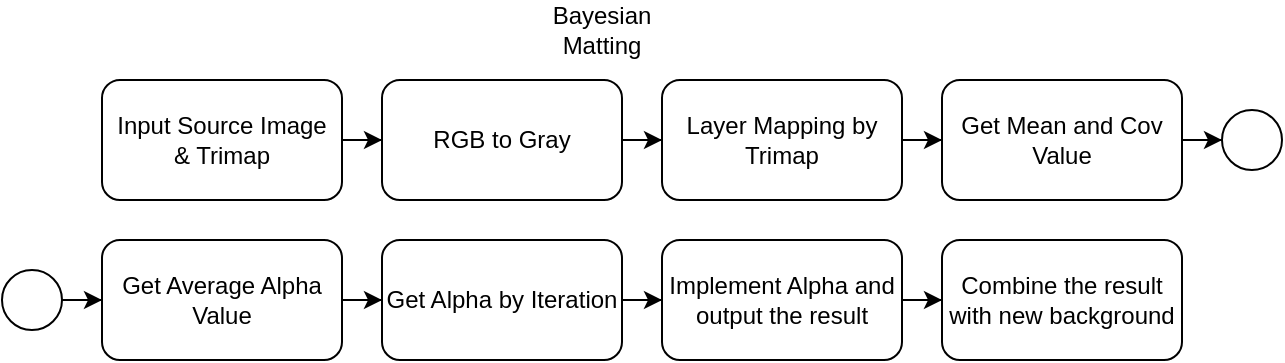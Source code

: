 <mxfile version="23.0.2" type="device">
  <diagram name="Page-1" id="ITodtTxIqVRZnq8VY8wf">
    <mxGraphModel dx="1364" dy="843" grid="1" gridSize="10" guides="1" tooltips="1" connect="1" arrows="1" fold="1" page="1" pageScale="1" pageWidth="1169" pageHeight="827" math="0" shadow="0">
      <root>
        <mxCell id="0" />
        <mxCell id="1" parent="0" />
        <mxCell id="-U5HOGxHpVtVUeScQTUd-23" value="" style="edgeStyle=orthogonalEdgeStyle;rounded=0;orthogonalLoop=1;jettySize=auto;html=1;" parent="1" source="-U5HOGxHpVtVUeScQTUd-1" target="-U5HOGxHpVtVUeScQTUd-2" edge="1">
          <mxGeometry relative="1" as="geometry" />
        </mxCell>
        <mxCell id="-U5HOGxHpVtVUeScQTUd-1" value="Input Source Image&lt;br&gt;&amp;amp; Trimap" style="rounded=1;whiteSpace=wrap;html=1;" parent="1" vertex="1">
          <mxGeometry x="120" y="40" width="120" height="60" as="geometry" />
        </mxCell>
        <mxCell id="-U5HOGxHpVtVUeScQTUd-24" value="" style="edgeStyle=orthogonalEdgeStyle;rounded=0;orthogonalLoop=1;jettySize=auto;html=1;" parent="1" source="-U5HOGxHpVtVUeScQTUd-2" target="-U5HOGxHpVtVUeScQTUd-4" edge="1">
          <mxGeometry relative="1" as="geometry" />
        </mxCell>
        <mxCell id="-U5HOGxHpVtVUeScQTUd-2" value="RGB to Gray" style="rounded=1;whiteSpace=wrap;html=1;" parent="1" vertex="1">
          <mxGeometry x="260" y="40" width="120" height="60" as="geometry" />
        </mxCell>
        <mxCell id="-U5HOGxHpVtVUeScQTUd-25" value="" style="edgeStyle=orthogonalEdgeStyle;rounded=0;orthogonalLoop=1;jettySize=auto;html=1;" parent="1" source="-U5HOGxHpVtVUeScQTUd-4" target="-U5HOGxHpVtVUeScQTUd-5" edge="1">
          <mxGeometry relative="1" as="geometry" />
        </mxCell>
        <mxCell id="-U5HOGxHpVtVUeScQTUd-4" value="Layer Mapping by Trimap" style="rounded=1;whiteSpace=wrap;html=1;" parent="1" vertex="1">
          <mxGeometry x="400" y="40" width="120" height="60" as="geometry" />
        </mxCell>
        <mxCell id="-U5HOGxHpVtVUeScQTUd-31" value="" style="edgeStyle=orthogonalEdgeStyle;rounded=0;orthogonalLoop=1;jettySize=auto;html=1;" parent="1" source="-U5HOGxHpVtVUeScQTUd-5" target="-U5HOGxHpVtVUeScQTUd-28" edge="1">
          <mxGeometry relative="1" as="geometry" />
        </mxCell>
        <mxCell id="-U5HOGxHpVtVUeScQTUd-5" value="Get Mean and Cov&lt;br&gt;Value" style="rounded=1;whiteSpace=wrap;html=1;" parent="1" vertex="1">
          <mxGeometry x="540" y="40" width="120" height="60" as="geometry" />
        </mxCell>
        <mxCell id="-U5HOGxHpVtVUeScQTUd-35" value="" style="edgeStyle=orthogonalEdgeStyle;rounded=0;orthogonalLoop=1;jettySize=auto;html=1;" parent="1" source="-U5HOGxHpVtVUeScQTUd-6" target="-U5HOGxHpVtVUeScQTUd-9" edge="1">
          <mxGeometry relative="1" as="geometry" />
        </mxCell>
        <mxCell id="-U5HOGxHpVtVUeScQTUd-6" value="Get Average Alpha Value" style="rounded=1;whiteSpace=wrap;html=1;" parent="1" vertex="1">
          <mxGeometry x="120" y="120" width="120" height="60" as="geometry" />
        </mxCell>
        <mxCell id="-U5HOGxHpVtVUeScQTUd-36" value="" style="edgeStyle=orthogonalEdgeStyle;rounded=0;orthogonalLoop=1;jettySize=auto;html=1;" parent="1" source="-U5HOGxHpVtVUeScQTUd-9" target="-U5HOGxHpVtVUeScQTUd-13" edge="1">
          <mxGeometry relative="1" as="geometry" />
        </mxCell>
        <mxCell id="-U5HOGxHpVtVUeScQTUd-9" value="Get Alpha by Iteration" style="rounded=1;whiteSpace=wrap;html=1;" parent="1" vertex="1">
          <mxGeometry x="260" y="120" width="120" height="60" as="geometry" />
        </mxCell>
        <mxCell id="-U5HOGxHpVtVUeScQTUd-37" value="" style="edgeStyle=orthogonalEdgeStyle;rounded=0;orthogonalLoop=1;jettySize=auto;html=1;" parent="1" source="-U5HOGxHpVtVUeScQTUd-13" target="-U5HOGxHpVtVUeScQTUd-14" edge="1">
          <mxGeometry relative="1" as="geometry" />
        </mxCell>
        <mxCell id="-U5HOGxHpVtVUeScQTUd-13" value="Implement Alpha and output the result" style="rounded=1;whiteSpace=wrap;html=1;" parent="1" vertex="1">
          <mxGeometry x="400" y="120" width="120" height="60" as="geometry" />
        </mxCell>
        <mxCell id="-U5HOGxHpVtVUeScQTUd-14" value="Combine the result with new background" style="rounded=1;whiteSpace=wrap;html=1;" parent="1" vertex="1">
          <mxGeometry x="540" y="120" width="120" height="60" as="geometry" />
        </mxCell>
        <mxCell id="-U5HOGxHpVtVUeScQTUd-28" value="" style="ellipse;whiteSpace=wrap;html=1;aspect=fixed;" parent="1" vertex="1">
          <mxGeometry x="680" y="55" width="30" height="30" as="geometry" />
        </mxCell>
        <mxCell id="-U5HOGxHpVtVUeScQTUd-33" value="" style="edgeStyle=orthogonalEdgeStyle;rounded=0;orthogonalLoop=1;jettySize=auto;html=1;" parent="1" source="-U5HOGxHpVtVUeScQTUd-32" target="-U5HOGxHpVtVUeScQTUd-6" edge="1">
          <mxGeometry relative="1" as="geometry" />
        </mxCell>
        <mxCell id="-U5HOGxHpVtVUeScQTUd-32" value="" style="ellipse;whiteSpace=wrap;html=1;aspect=fixed;" parent="1" vertex="1">
          <mxGeometry x="70" y="135" width="30" height="30" as="geometry" />
        </mxCell>
        <mxCell id="-U5HOGxHpVtVUeScQTUd-38" value="Bayesian Matting" style="text;html=1;strokeColor=none;fillColor=none;align=center;verticalAlign=middle;whiteSpace=wrap;rounded=0;" parent="1" vertex="1">
          <mxGeometry x="340" width="60" height="30" as="geometry" />
        </mxCell>
      </root>
    </mxGraphModel>
  </diagram>
</mxfile>
